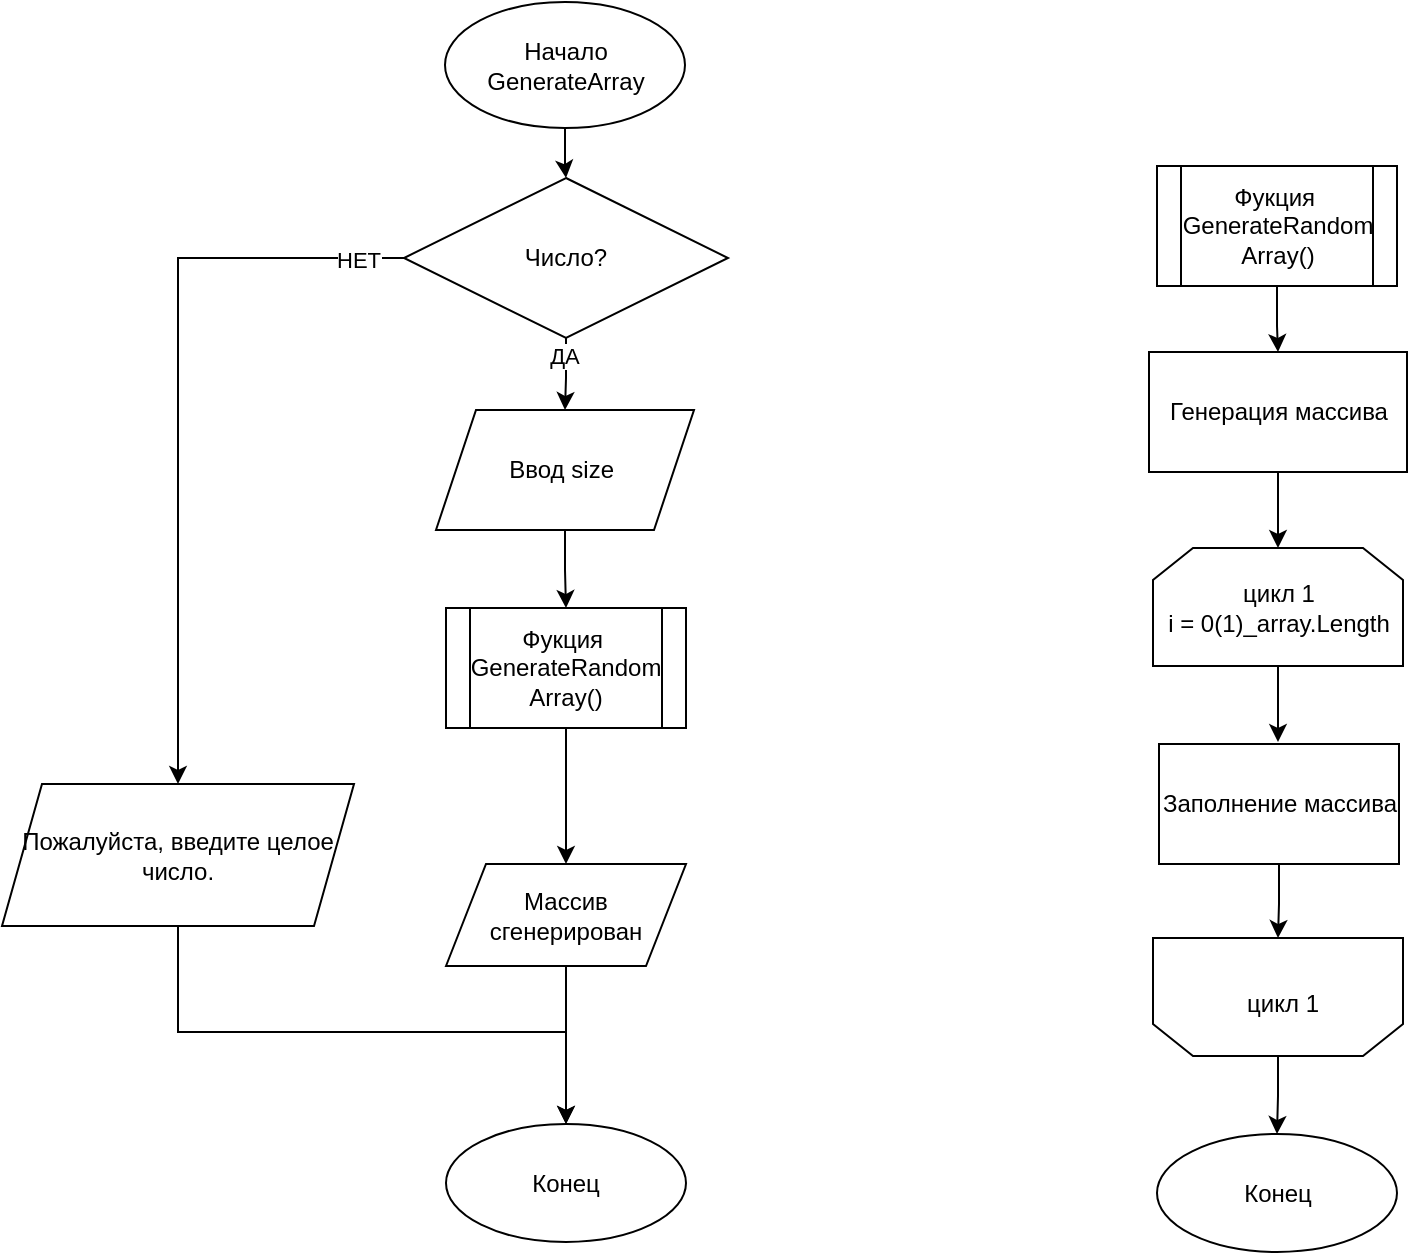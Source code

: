 <mxfile version="25.0.2" pages="4">
  <diagram id="C5RBs43oDa-KdzZeNtuy" name="Кнопка 1">
    <mxGraphModel dx="2769" dy="1393" grid="0" gridSize="10" guides="1" tooltips="1" connect="1" arrows="1" fold="1" page="0" pageScale="1" pageWidth="827" pageHeight="1169" math="0" shadow="0">
      <root>
        <mxCell id="WIyWlLk6GJQsqaUBKTNV-0" />
        <mxCell id="WIyWlLk6GJQsqaUBKTNV-1" parent="WIyWlLk6GJQsqaUBKTNV-0" />
        <mxCell id="ld-TX1qsW1LgsIbNy2Ez-4" value="Генерация массива" style="rounded=0;whiteSpace=wrap;html=1;" parent="WIyWlLk6GJQsqaUBKTNV-1" vertex="1">
          <mxGeometry x="-33.5" y="49" width="129" height="60" as="geometry" />
        </mxCell>
        <mxCell id="ld-TX1qsW1LgsIbNy2Ez-6" value="цикл 1&lt;br&gt;i = 0(1)_array.Length" style="shape=loopLimit;whiteSpace=wrap;html=1;" parent="WIyWlLk6GJQsqaUBKTNV-1" vertex="1">
          <mxGeometry x="-31.5" y="147" width="125" height="59" as="geometry" />
        </mxCell>
        <mxCell id="ld-TX1qsW1LgsIbNy2Ez-10" value="" style="endArrow=classic;html=1;rounded=0;entryX=0.5;entryY=0;entryDx=0;entryDy=0;exitX=0.5;exitY=1;exitDx=0;exitDy=0;" parent="WIyWlLk6GJQsqaUBKTNV-1" source="ld-TX1qsW1LgsIbNy2Ez-4" target="ld-TX1qsW1LgsIbNy2Ez-6" edge="1">
          <mxGeometry width="50" height="50" relative="1" as="geometry">
            <mxPoint x="-70" y="203" as="sourcePoint" />
            <mxPoint x="-20" y="153" as="targetPoint" />
          </mxGeometry>
        </mxCell>
        <mxCell id="ld-TX1qsW1LgsIbNy2Ez-11" value="" style="endArrow=classic;html=1;rounded=0;entryX=0.5;entryY=0;entryDx=0;entryDy=0;exitX=0.5;exitY=1;exitDx=0;exitDy=0;" parent="WIyWlLk6GJQsqaUBKTNV-1" source="ld-TX1qsW1LgsIbNy2Ez-6" edge="1">
          <mxGeometry width="50" height="50" relative="1" as="geometry">
            <mxPoint x="-64" y="248" as="sourcePoint" />
            <mxPoint x="31" y="244" as="targetPoint" />
          </mxGeometry>
        </mxCell>
        <mxCell id="XlfpOajvOO-uNW0RVGjl-26" style="edgeStyle=orthogonalEdgeStyle;rounded=0;orthogonalLoop=1;jettySize=auto;html=1;entryX=0.5;entryY=1;entryDx=0;entryDy=0;" edge="1" parent="WIyWlLk6GJQsqaUBKTNV-1" source="kFk_Uiexipm_ifbRQknb-1" target="XlfpOajvOO-uNW0RVGjl-5">
          <mxGeometry relative="1" as="geometry" />
        </mxCell>
        <mxCell id="kFk_Uiexipm_ifbRQknb-1" value="Заполнение массива" style="rounded=0;whiteSpace=wrap;html=1;" parent="WIyWlLk6GJQsqaUBKTNV-1" vertex="1">
          <mxGeometry x="-28.5" y="245" width="120" height="60" as="geometry" />
        </mxCell>
        <mxCell id="XlfpOajvOO-uNW0RVGjl-24" style="edgeStyle=orthogonalEdgeStyle;rounded=0;orthogonalLoop=1;jettySize=auto;html=1;" edge="1" parent="WIyWlLk6GJQsqaUBKTNV-1" source="XlfpOajvOO-uNW0RVGjl-0" target="ld-TX1qsW1LgsIbNy2Ez-4">
          <mxGeometry relative="1" as="geometry" />
        </mxCell>
        <mxCell id="XlfpOajvOO-uNW0RVGjl-0" value="Фукция&amp;nbsp;&lt;br&gt;GenerateRandom&lt;br&gt;Array()" style="shape=process;whiteSpace=wrap;html=1;backgroundOutline=1;" vertex="1" parent="WIyWlLk6GJQsqaUBKTNV-1">
          <mxGeometry x="-29.5" y="-44" width="120" height="60" as="geometry" />
        </mxCell>
        <mxCell id="XlfpOajvOO-uNW0RVGjl-28" style="edgeStyle=orthogonalEdgeStyle;rounded=0;orthogonalLoop=1;jettySize=auto;html=1;" edge="1" parent="WIyWlLk6GJQsqaUBKTNV-1" source="XlfpOajvOO-uNW0RVGjl-5" target="XlfpOajvOO-uNW0RVGjl-27">
          <mxGeometry relative="1" as="geometry" />
        </mxCell>
        <mxCell id="XlfpOajvOO-uNW0RVGjl-5" value="" style="shape=loopLimit;whiteSpace=wrap;html=1;rotation=-180;" vertex="1" parent="WIyWlLk6GJQsqaUBKTNV-1">
          <mxGeometry x="-31.5" y="342" width="125" height="59" as="geometry" />
        </mxCell>
        <mxCell id="XlfpOajvOO-uNW0RVGjl-22" style="edgeStyle=orthogonalEdgeStyle;rounded=0;orthogonalLoop=1;jettySize=auto;html=1;" edge="1" parent="WIyWlLk6GJQsqaUBKTNV-1" source="XlfpOajvOO-uNW0RVGjl-6" target="XlfpOajvOO-uNW0RVGjl-10">
          <mxGeometry relative="1" as="geometry" />
        </mxCell>
        <mxCell id="XlfpOajvOO-uNW0RVGjl-6" value="Начало GenerateArray" style="ellipse;whiteSpace=wrap;html=1;" vertex="1" parent="WIyWlLk6GJQsqaUBKTNV-1">
          <mxGeometry x="-385.5" y="-126" width="120" height="63" as="geometry" />
        </mxCell>
        <mxCell id="XlfpOajvOO-uNW0RVGjl-21" style="edgeStyle=orthogonalEdgeStyle;rounded=0;orthogonalLoop=1;jettySize=auto;html=1;" edge="1" parent="WIyWlLk6GJQsqaUBKTNV-1" source="XlfpOajvOO-uNW0RVGjl-7" target="XlfpOajvOO-uNW0RVGjl-14">
          <mxGeometry relative="1" as="geometry" />
        </mxCell>
        <mxCell id="XlfpOajvOO-uNW0RVGjl-7" value="Фукция&amp;nbsp;&lt;br&gt;GenerateRandom&lt;br&gt;Array()" style="shape=process;whiteSpace=wrap;html=1;backgroundOutline=1;" vertex="1" parent="WIyWlLk6GJQsqaUBKTNV-1">
          <mxGeometry x="-385" y="177" width="120" height="60" as="geometry" />
        </mxCell>
        <mxCell id="XlfpOajvOO-uNW0RVGjl-20" style="edgeStyle=orthogonalEdgeStyle;rounded=0;orthogonalLoop=1;jettySize=auto;html=1;" edge="1" parent="WIyWlLk6GJQsqaUBKTNV-1" source="XlfpOajvOO-uNW0RVGjl-9" target="XlfpOajvOO-uNW0RVGjl-7">
          <mxGeometry relative="1" as="geometry" />
        </mxCell>
        <mxCell id="XlfpOajvOO-uNW0RVGjl-9" value="Ввод size&amp;nbsp;" style="shape=parallelogram;perimeter=parallelogramPerimeter;whiteSpace=wrap;html=1;fixedSize=1;" vertex="1" parent="WIyWlLk6GJQsqaUBKTNV-1">
          <mxGeometry x="-390" y="78" width="129" height="60" as="geometry" />
        </mxCell>
        <mxCell id="XlfpOajvOO-uNW0RVGjl-11" style="edgeStyle=orthogonalEdgeStyle;rounded=0;orthogonalLoop=1;jettySize=auto;html=1;" edge="1" parent="WIyWlLk6GJQsqaUBKTNV-1" source="XlfpOajvOO-uNW0RVGjl-10" target="XlfpOajvOO-uNW0RVGjl-9">
          <mxGeometry relative="1" as="geometry" />
        </mxCell>
        <mxCell id="XlfpOajvOO-uNW0RVGjl-12" value="ДА" style="edgeLabel;html=1;align=center;verticalAlign=middle;resizable=0;points=[];" vertex="1" connectable="0" parent="XlfpOajvOO-uNW0RVGjl-11">
          <mxGeometry x="-0.528" y="-1" relative="1" as="geometry">
            <mxPoint as="offset" />
          </mxGeometry>
        </mxCell>
        <mxCell id="XlfpOajvOO-uNW0RVGjl-16" style="edgeStyle=orthogonalEdgeStyle;rounded=0;orthogonalLoop=1;jettySize=auto;html=1;" edge="1" parent="WIyWlLk6GJQsqaUBKTNV-1" source="XlfpOajvOO-uNW0RVGjl-10" target="XlfpOajvOO-uNW0RVGjl-15">
          <mxGeometry relative="1" as="geometry" />
        </mxCell>
        <mxCell id="XlfpOajvOO-uNW0RVGjl-17" value="НЕТ" style="edgeLabel;html=1;align=center;verticalAlign=middle;resizable=0;points=[];" vertex="1" connectable="0" parent="XlfpOajvOO-uNW0RVGjl-16">
          <mxGeometry x="-0.877" y="1" relative="1" as="geometry">
            <mxPoint as="offset" />
          </mxGeometry>
        </mxCell>
        <mxCell id="XlfpOajvOO-uNW0RVGjl-10" value="Число?" style="rhombus;whiteSpace=wrap;html=1;" vertex="1" parent="WIyWlLk6GJQsqaUBKTNV-1">
          <mxGeometry x="-406" y="-38" width="162" height="80" as="geometry" />
        </mxCell>
        <mxCell id="XlfpOajvOO-uNW0RVGjl-13" value="Конец" style="ellipse;whiteSpace=wrap;html=1;" vertex="1" parent="WIyWlLk6GJQsqaUBKTNV-1">
          <mxGeometry x="-385" y="435" width="120" height="59" as="geometry" />
        </mxCell>
        <mxCell id="XlfpOajvOO-uNW0RVGjl-19" style="edgeStyle=orthogonalEdgeStyle;rounded=0;orthogonalLoop=1;jettySize=auto;html=1;" edge="1" parent="WIyWlLk6GJQsqaUBKTNV-1" source="XlfpOajvOO-uNW0RVGjl-14" target="XlfpOajvOO-uNW0RVGjl-13">
          <mxGeometry relative="1" as="geometry" />
        </mxCell>
        <mxCell id="XlfpOajvOO-uNW0RVGjl-14" value="Массив &lt;br&gt;сгенерирован" style="shape=parallelogram;perimeter=parallelogramPerimeter;whiteSpace=wrap;html=1;fixedSize=1;" vertex="1" parent="WIyWlLk6GJQsqaUBKTNV-1">
          <mxGeometry x="-385" y="305" width="120" height="51" as="geometry" />
        </mxCell>
        <mxCell id="XlfpOajvOO-uNW0RVGjl-18" style="edgeStyle=orthogonalEdgeStyle;rounded=0;orthogonalLoop=1;jettySize=auto;html=1;entryX=0.5;entryY=0;entryDx=0;entryDy=0;" edge="1" parent="WIyWlLk6GJQsqaUBKTNV-1" source="XlfpOajvOO-uNW0RVGjl-15" target="XlfpOajvOO-uNW0RVGjl-13">
          <mxGeometry relative="1" as="geometry">
            <Array as="points">
              <mxPoint x="-519" y="389" />
              <mxPoint x="-325" y="389" />
            </Array>
          </mxGeometry>
        </mxCell>
        <mxCell id="XlfpOajvOO-uNW0RVGjl-15" value="Пожалуйста, введите целое число." style="shape=parallelogram;perimeter=parallelogramPerimeter;whiteSpace=wrap;html=1;fixedSize=1;" vertex="1" parent="WIyWlLk6GJQsqaUBKTNV-1">
          <mxGeometry x="-607" y="265" width="176" height="71" as="geometry" />
        </mxCell>
        <mxCell id="XlfpOajvOO-uNW0RVGjl-25" value="цикл 1" style="text;html=1;align=center;verticalAlign=middle;resizable=0;points=[];autosize=1;strokeColor=none;fillColor=none;" vertex="1" parent="WIyWlLk6GJQsqaUBKTNV-1">
          <mxGeometry x="6.5" y="361.5" width="53" height="26" as="geometry" />
        </mxCell>
        <mxCell id="XlfpOajvOO-uNW0RVGjl-27" value="Конец" style="ellipse;whiteSpace=wrap;html=1;" vertex="1" parent="WIyWlLk6GJQsqaUBKTNV-1">
          <mxGeometry x="-29.5" y="440" width="120" height="59" as="geometry" />
        </mxCell>
      </root>
    </mxGraphModel>
  </diagram>
  <diagram id="Ra217rDB6S7-nvrEZnt-" name="Кнопка 2">
    <mxGraphModel dx="2876" dy="2375" grid="1" gridSize="10" guides="1" tooltips="1" connect="1" arrows="1" fold="1" page="1" pageScale="1" pageWidth="827" pageHeight="1169" background="none" math="0" shadow="0">
      <root>
        <mxCell id="0" />
        <mxCell id="1" parent="0" />
        <mxCell id="yX4Cf_ULwvJnglfW9Mtt-11" style="edgeStyle=orthogonalEdgeStyle;rounded=0;orthogonalLoop=1;jettySize=auto;html=1;" parent="1" source="yX4Cf_ULwvJnglfW9Mtt-12" target="yX4Cf_ULwvJnglfW9Mtt-21" edge="1">
          <mxGeometry relative="1" as="geometry" />
        </mxCell>
        <mxCell id="yX4Cf_ULwvJnglfW9Mtt-12" value="Начало&amp;nbsp;&lt;br&gt;ShowOriginalGraph" style="ellipse;whiteSpace=wrap;html=1;" parent="1" vertex="1">
          <mxGeometry x="-385.5" y="-126" width="120" height="63" as="geometry" />
        </mxCell>
        <mxCell id="yX4Cf_ULwvJnglfW9Mtt-13" style="edgeStyle=orthogonalEdgeStyle;rounded=0;orthogonalLoop=1;jettySize=auto;html=1;" parent="1" source="yX4Cf_ULwvJnglfW9Mtt-14" target="yX4Cf_ULwvJnglfW9Mtt-24" edge="1">
          <mxGeometry relative="1" as="geometry" />
        </mxCell>
        <mxCell id="yX4Cf_ULwvJnglfW9Mtt-14" value="Фукция&amp;nbsp;&lt;br&gt;GetArray()" style="shape=process;whiteSpace=wrap;html=1;backgroundOutline=1;" parent="1" vertex="1">
          <mxGeometry x="-385" y="177" width="120" height="60" as="geometry" />
        </mxCell>
        <mxCell id="yX4Cf_ULwvJnglfW9Mtt-15" style="edgeStyle=orthogonalEdgeStyle;rounded=0;orthogonalLoop=1;jettySize=auto;html=1;" parent="1" source="yX4Cf_ULwvJnglfW9Mtt-29" target="yX4Cf_ULwvJnglfW9Mtt-14" edge="1">
          <mxGeometry relative="1" as="geometry">
            <mxPoint x="-325" y="150" as="sourcePoint" />
          </mxGeometry>
        </mxCell>
        <mxCell id="yX4Cf_ULwvJnglfW9Mtt-17" style="edgeStyle=orthogonalEdgeStyle;rounded=0;orthogonalLoop=1;jettySize=auto;html=1;entryX=0.5;entryY=0;entryDx=0;entryDy=0;" parent="1" source="yX4Cf_ULwvJnglfW9Mtt-21" target="yX4Cf_ULwvJnglfW9Mtt-29" edge="1">
          <mxGeometry relative="1" as="geometry">
            <mxPoint x="-325.5" y="78" as="targetPoint" />
          </mxGeometry>
        </mxCell>
        <mxCell id="yX4Cf_ULwvJnglfW9Mtt-18" value="НЕТ" style="edgeLabel;html=1;align=center;verticalAlign=middle;resizable=0;points=[];" parent="yX4Cf_ULwvJnglfW9Mtt-17" vertex="1" connectable="0">
          <mxGeometry x="-0.528" y="-1" relative="1" as="geometry">
            <mxPoint as="offset" />
          </mxGeometry>
        </mxCell>
        <mxCell id="yX4Cf_ULwvJnglfW9Mtt-19" style="edgeStyle=orthogonalEdgeStyle;rounded=0;orthogonalLoop=1;jettySize=auto;html=1;" parent="1" source="yX4Cf_ULwvJnglfW9Mtt-21" edge="1">
          <mxGeometry relative="1" as="geometry">
            <mxPoint x="-519" y="410" as="targetPoint" />
          </mxGeometry>
        </mxCell>
        <mxCell id="yX4Cf_ULwvJnglfW9Mtt-20" value="ДА" style="edgeLabel;html=1;align=center;verticalAlign=middle;resizable=0;points=[];" parent="yX4Cf_ULwvJnglfW9Mtt-19" vertex="1" connectable="0">
          <mxGeometry x="-0.877" y="1" relative="1" as="geometry">
            <mxPoint as="offset" />
          </mxGeometry>
        </mxCell>
        <mxCell id="yX4Cf_ULwvJnglfW9Mtt-21" value="_arrayProcessor == null" style="rhombus;whiteSpace=wrap;html=1;" parent="1" vertex="1">
          <mxGeometry x="-406" y="-38" width="162" height="80" as="geometry" />
        </mxCell>
        <mxCell id="yX4Cf_ULwvJnglfW9Mtt-22" value="Конец" style="ellipse;whiteSpace=wrap;html=1;" parent="1" vertex="1">
          <mxGeometry x="-385" y="450" width="120" height="59" as="geometry" />
        </mxCell>
        <mxCell id="yX4Cf_ULwvJnglfW9Mtt-23" style="edgeStyle=orthogonalEdgeStyle;rounded=0;orthogonalLoop=1;jettySize=auto;html=1;" parent="1" source="yX4Cf_ULwvJnglfW9Mtt-24" target="yX4Cf_ULwvJnglfW9Mtt-22" edge="1">
          <mxGeometry relative="1" as="geometry" />
        </mxCell>
        <mxCell id="yX4Cf_ULwvJnglfW9Mtt-24" value="Вывод графика" style="shape=parallelogram;perimeter=parallelogramPerimeter;whiteSpace=wrap;html=1;fixedSize=1;" parent="1" vertex="1">
          <mxGeometry x="-385.5" y="342" width="120" height="51" as="geometry" />
        </mxCell>
        <mxCell id="yX4Cf_ULwvJnglfW9Mtt-25" style="edgeStyle=orthogonalEdgeStyle;rounded=0;orthogonalLoop=1;jettySize=auto;html=1;entryX=0.5;entryY=0;entryDx=0;entryDy=0;" parent="1" target="yX4Cf_ULwvJnglfW9Mtt-22" edge="1">
          <mxGeometry relative="1" as="geometry">
            <Array as="points">
              <mxPoint x="-519" y="420" />
              <mxPoint x="-325" y="420" />
            </Array>
            <mxPoint x="-519" y="301" as="sourcePoint" />
          </mxGeometry>
        </mxCell>
        <mxCell id="yX4Cf_ULwvJnglfW9Mtt-29" value="Заполнение массива" style="rounded=0;whiteSpace=wrap;html=1;" parent="1" vertex="1">
          <mxGeometry x="-385" y="87" width="120" height="60" as="geometry" />
        </mxCell>
        <mxCell id="tQ-mtYBVilTG7yFa0IZ4-1" value="Фукция&amp;nbsp;&lt;br&gt;DrawHistogram" style="shape=process;whiteSpace=wrap;html=1;backgroundOutline=1;" parent="1" vertex="1">
          <mxGeometry x="-385" y="260" width="120" height="60" as="geometry" />
        </mxCell>
        <mxCell id="0juEWegqLaKRj6w1cPGY-1" value="Очищаем старые элементы Canvas" style="rounded=0;whiteSpace=wrap;html=1;" parent="1" vertex="1">
          <mxGeometry x="-70" y="-27" width="129" height="60" as="geometry" />
        </mxCell>
        <mxCell id="0juEWegqLaKRj6w1cPGY-2" value="цикл 1&lt;br&gt;i = 0(1)_data.Lenght" style="shape=loopLimit;whiteSpace=wrap;html=1;" parent="1" vertex="1">
          <mxGeometry x="-66" y="160" width="125" height="59" as="geometry" />
        </mxCell>
        <mxCell id="0juEWegqLaKRj6w1cPGY-3" value="" style="endArrow=classic;html=1;rounded=0;exitX=0.5;exitY=1;exitDx=0;exitDy=0;" parent="1" source="0juEWegqLaKRj6w1cPGY-1" edge="1">
          <mxGeometry width="50" height="50" relative="1" as="geometry">
            <mxPoint x="-106.5" y="127" as="sourcePoint" />
            <mxPoint x="-5" y="60" as="targetPoint" />
          </mxGeometry>
        </mxCell>
        <mxCell id="0juEWegqLaKRj6w1cPGY-4" value="" style="endArrow=classic;html=1;rounded=0;exitX=0.5;exitY=1;exitDx=0;exitDy=0;entryX=0.5;entryY=0;entryDx=0;entryDy=0;" parent="1" source="0juEWegqLaKRj6w1cPGY-2" edge="1" target="Dnr6A02j90dr0Be-GR76-4">
          <mxGeometry width="50" height="50" relative="1" as="geometry">
            <mxPoint x="-98.5" y="261" as="sourcePoint" />
            <mxPoint x="-3" y="265" as="targetPoint" />
          </mxGeometry>
        </mxCell>
        <mxCell id="0juEWegqLaKRj6w1cPGY-5" style="edgeStyle=orthogonalEdgeStyle;rounded=0;orthogonalLoop=1;jettySize=auto;html=1;entryX=0.5;entryY=1;entryDx=0;entryDy=0;" parent="1" target="0juEWegqLaKRj6w1cPGY-10" edge="1">
          <mxGeometry relative="1" as="geometry">
            <mxPoint x="-1.5" y="530" as="sourcePoint" />
          </mxGeometry>
        </mxCell>
        <mxCell id="0juEWegqLaKRj6w1cPGY-7" style="edgeStyle=orthogonalEdgeStyle;rounded=0;orthogonalLoop=1;jettySize=auto;html=1;" parent="1" source="0juEWegqLaKRj6w1cPGY-8" target="0juEWegqLaKRj6w1cPGY-1" edge="1">
          <mxGeometry relative="1" as="geometry" />
        </mxCell>
        <mxCell id="0juEWegqLaKRj6w1cPGY-8" value="Фукция&amp;nbsp;&lt;br style=&quot;border-color: var(--border-color);&quot;&gt;DrawHistogram" style="shape=process;whiteSpace=wrap;html=1;backgroundOutline=1;" parent="1" vertex="1">
          <mxGeometry x="-66" y="-120" width="120" height="60" as="geometry" />
        </mxCell>
        <mxCell id="0juEWegqLaKRj6w1cPGY-10" value="" style="shape=loopLimit;whiteSpace=wrap;html=1;rotation=-180;" parent="1" vertex="1">
          <mxGeometry x="-64.5" y="567" width="125" height="59" as="geometry" />
        </mxCell>
        <mxCell id="0juEWegqLaKRj6w1cPGY-11" value="цикл 1" style="text;html=1;align=center;verticalAlign=middle;resizable=0;points=[];autosize=1;strokeColor=none;fillColor=none;" parent="1" vertex="1">
          <mxGeometry x="-26.5" y="586.5" width="53" height="26" as="geometry" />
        </mxCell>
        <mxCell id="0juEWegqLaKRj6w1cPGY-12" value="Конец" style="ellipse;whiteSpace=wrap;html=1;" parent="1" vertex="1">
          <mxGeometry x="-66" y="760" width="120" height="59" as="geometry" />
        </mxCell>
        <mxCell id="Dnr6A02j90dr0Be-GR76-1" value="Добавляем заголовок гистограммы" style="rounded=0;whiteSpace=wrap;html=1;" vertex="1" parent="1">
          <mxGeometry x="-70.5" y="60" width="129" height="60" as="geometry" />
        </mxCell>
        <mxCell id="Dnr6A02j90dr0Be-GR76-3" value="" style="endArrow=classic;html=1;rounded=0;exitX=0.5;exitY=1;exitDx=0;exitDy=0;entryX=0.478;entryY=0.048;entryDx=0;entryDy=0;entryPerimeter=0;" edge="1" parent="1" source="Dnr6A02j90dr0Be-GR76-1" target="0juEWegqLaKRj6w1cPGY-2">
          <mxGeometry width="50" height="50" relative="1" as="geometry">
            <mxPoint x="-60" y="270" as="sourcePoint" />
            <mxPoint x="-10" y="220" as="targetPoint" />
          </mxGeometry>
        </mxCell>
        <mxCell id="Dnr6A02j90dr0Be-GR76-4" value="Вычисляем высоту столбца" style="rounded=0;whiteSpace=wrap;html=1;" vertex="1" parent="1">
          <mxGeometry x="-68.5" y="270" width="129" height="60" as="geometry" />
        </mxCell>
        <mxCell id="Dnr6A02j90dr0Be-GR76-5" value="Создаем столбик гистограммы" style="rounded=0;whiteSpace=wrap;html=1;" vertex="1" parent="1">
          <mxGeometry x="-70.5" y="370" width="129" height="60" as="geometry" />
        </mxCell>
        <mxCell id="Dnr6A02j90dr0Be-GR76-6" value="Добавляем подпись к столбцу" style="rounded=0;whiteSpace=wrap;html=1;" vertex="1" parent="1">
          <mxGeometry x="-73" y="470" width="129" height="60" as="geometry" />
        </mxCell>
        <mxCell id="Dnr6A02j90dr0Be-GR76-10" value="" style="endArrow=classic;html=1;rounded=0;exitX=0.5;exitY=1;exitDx=0;exitDy=0;entryX=0.5;entryY=0;entryDx=0;entryDy=0;" edge="1" parent="1" source="Dnr6A02j90dr0Be-GR76-4">
          <mxGeometry width="50" height="50" relative="1" as="geometry">
            <mxPoint x="-3" y="320" as="sourcePoint" />
            <mxPoint x="-4" y="371" as="targetPoint" />
          </mxGeometry>
        </mxCell>
        <mxCell id="Dnr6A02j90dr0Be-GR76-11" value="" style="endArrow=classic;html=1;rounded=0;entryX=0.5;entryY=0;entryDx=0;entryDy=0;" edge="1" parent="1">
          <mxGeometry width="50" height="50" relative="1" as="geometry">
            <mxPoint x="-3.74" y="430" as="sourcePoint" />
            <mxPoint x="-3.74" y="470" as="targetPoint" />
          </mxGeometry>
        </mxCell>
        <mxCell id="Dnr6A02j90dr0Be-GR76-12" value="Вывод графика" style="shape=parallelogram;perimeter=parallelogramPerimeter;whiteSpace=wrap;html=1;fixedSize=1;" vertex="1" parent="1">
          <mxGeometry x="-66" y="670" width="120" height="51" as="geometry" />
        </mxCell>
        <mxCell id="Dnr6A02j90dr0Be-GR76-14" style="edgeStyle=orthogonalEdgeStyle;rounded=0;orthogonalLoop=1;jettySize=auto;html=1;entryX=0.5;entryY=1;entryDx=0;entryDy=0;exitX=0.5;exitY=0;exitDx=0;exitDy=0;" edge="1" parent="1" source="0juEWegqLaKRj6w1cPGY-10">
          <mxGeometry relative="1" as="geometry">
            <mxPoint x="-2.48" y="630" as="sourcePoint" />
            <mxPoint x="-2.48" y="670" as="targetPoint" />
          </mxGeometry>
        </mxCell>
        <mxCell id="Dnr6A02j90dr0Be-GR76-16" value="" style="endArrow=classic;html=1;rounded=0;exitX=0.5;exitY=1;exitDx=0;exitDy=0;entryX=0.5;entryY=0;entryDx=0;entryDy=0;" edge="1" parent="1" source="Dnr6A02j90dr0Be-GR76-12" target="0juEWegqLaKRj6w1cPGY-12">
          <mxGeometry width="50" height="50" relative="1" as="geometry">
            <mxPoint x="-40" y="590" as="sourcePoint" />
            <mxPoint x="10" y="540" as="targetPoint" />
          </mxGeometry>
        </mxCell>
      </root>
    </mxGraphModel>
  </diagram>
  <diagram id="YGWQA43ZK4gQrLgMmFAE" name="Кнопка 3">
    <mxGraphModel dx="2876" dy="2375" grid="0" gridSize="10" guides="1" tooltips="1" connect="1" arrows="1" fold="1" page="1" pageScale="1" pageWidth="827" pageHeight="1169" math="0" shadow="0">
      <root>
        <mxCell id="0" />
        <mxCell id="1" parent="0" />
        <mxCell id="9vngkSdMKXSfnzAaZpk8-1" style="edgeStyle=orthogonalEdgeStyle;rounded=0;orthogonalLoop=1;jettySize=auto;html=1;" edge="1" parent="1" source="9vngkSdMKXSfnzAaZpk8-2" target="9vngkSdMKXSfnzAaZpk8-10">
          <mxGeometry relative="1" as="geometry" />
        </mxCell>
        <mxCell id="9vngkSdMKXSfnzAaZpk8-2" value="Начало&amp;nbsp;&lt;br&gt;ShowEvenGraph" style="ellipse;whiteSpace=wrap;html=1;" vertex="1" parent="1">
          <mxGeometry x="-385.5" y="-126" width="120" height="63" as="geometry" />
        </mxCell>
        <mxCell id="9vngkSdMKXSfnzAaZpk8-3" style="edgeStyle=orthogonalEdgeStyle;rounded=0;orthogonalLoop=1;jettySize=auto;html=1;entryX=0.5;entryY=0;entryDx=0;entryDy=0;" edge="1" parent="1" source="9vngkSdMKXSfnzAaZpk8-4" target="9vngkSdMKXSfnzAaZpk8-16">
          <mxGeometry relative="1" as="geometry" />
        </mxCell>
        <mxCell id="9vngkSdMKXSfnzAaZpk8-4" value="Фукция&amp;nbsp;&lt;br&gt;GetArray()" style="shape=process;whiteSpace=wrap;html=1;backgroundOutline=1;" vertex="1" parent="1">
          <mxGeometry x="-379.5" y="240" width="120" height="60" as="geometry" />
        </mxCell>
        <mxCell id="9vngkSdMKXSfnzAaZpk8-6" style="edgeStyle=orthogonalEdgeStyle;rounded=0;orthogonalLoop=1;jettySize=auto;html=1;entryX=0.5;entryY=0;entryDx=0;entryDy=0;" edge="1" parent="1" source="9vngkSdMKXSfnzAaZpk8-10" target="9vngkSdMKXSfnzAaZpk8-15">
          <mxGeometry relative="1" as="geometry">
            <mxPoint x="-325.5" y="78" as="targetPoint" />
          </mxGeometry>
        </mxCell>
        <mxCell id="9vngkSdMKXSfnzAaZpk8-7" value="ДА" style="edgeLabel;html=1;align=center;verticalAlign=middle;resizable=0;points=[];" vertex="1" connectable="0" parent="9vngkSdMKXSfnzAaZpk8-6">
          <mxGeometry x="-0.528" y="-1" relative="1" as="geometry">
            <mxPoint as="offset" />
          </mxGeometry>
        </mxCell>
        <mxCell id="9vngkSdMKXSfnzAaZpk8-8" style="edgeStyle=orthogonalEdgeStyle;rounded=0;orthogonalLoop=1;jettySize=auto;html=1;endArrow=none;endFill=0;" edge="1" parent="1" source="9vngkSdMKXSfnzAaZpk8-10">
          <mxGeometry relative="1" as="geometry">
            <mxPoint x="-519" y="410" as="targetPoint" />
          </mxGeometry>
        </mxCell>
        <mxCell id="9vngkSdMKXSfnzAaZpk8-9" value="НЕТ" style="edgeLabel;html=1;align=center;verticalAlign=middle;resizable=0;points=[];" vertex="1" connectable="0" parent="9vngkSdMKXSfnzAaZpk8-8">
          <mxGeometry x="-0.877" y="1" relative="1" as="geometry">
            <mxPoint as="offset" />
          </mxGeometry>
        </mxCell>
        <mxCell id="9vngkSdMKXSfnzAaZpk8-10" value="Четное число" style="rhombus;whiteSpace=wrap;html=1;" vertex="1" parent="1">
          <mxGeometry x="-406" y="-38" width="162" height="80" as="geometry" />
        </mxCell>
        <mxCell id="9vngkSdMKXSfnzAaZpk8-11" value="Конец" style="ellipse;whiteSpace=wrap;html=1;" vertex="1" parent="1">
          <mxGeometry x="-379.5" y="513" width="120" height="59" as="geometry" />
        </mxCell>
        <mxCell id="9vngkSdMKXSfnzAaZpk8-12" style="edgeStyle=orthogonalEdgeStyle;rounded=0;orthogonalLoop=1;jettySize=auto;html=1;" edge="1" parent="1" source="9vngkSdMKXSfnzAaZpk8-13" target="9vngkSdMKXSfnzAaZpk8-11">
          <mxGeometry relative="1" as="geometry" />
        </mxCell>
        <mxCell id="9vngkSdMKXSfnzAaZpk8-13" value="Вывод графика четных&amp;nbsp;&lt;span style=&quot;background-color: initial;&quot;&gt;чисел&lt;/span&gt;" style="shape=parallelogram;perimeter=parallelogramPerimeter;whiteSpace=wrap;html=1;fixedSize=1;" vertex="1" parent="1">
          <mxGeometry x="-380" y="405" width="120" height="51" as="geometry" />
        </mxCell>
        <mxCell id="9vngkSdMKXSfnzAaZpk8-14" style="edgeStyle=orthogonalEdgeStyle;rounded=0;orthogonalLoop=1;jettySize=auto;html=1;entryX=0.5;entryY=0;entryDx=0;entryDy=0;" edge="1" parent="1" target="9vngkSdMKXSfnzAaZpk8-11">
          <mxGeometry relative="1" as="geometry">
            <Array as="points">
              <mxPoint x="-519" y="490" />
              <mxPoint x="-319" y="490" />
            </Array>
            <mxPoint x="-519" y="301" as="sourcePoint" />
          </mxGeometry>
        </mxCell>
        <mxCell id="9vngkSdMKXSfnzAaZpk8-15" value="Заполнение массива" style="rounded=0;whiteSpace=wrap;html=1;" vertex="1" parent="1">
          <mxGeometry x="-385" y="120" width="120" height="60" as="geometry" />
        </mxCell>
        <mxCell id="9vngkSdMKXSfnzAaZpk8-16" value="Фукция&amp;nbsp;&lt;br&gt;DrawHistogram" style="shape=process;whiteSpace=wrap;html=1;backgroundOutline=1;" vertex="1" parent="1">
          <mxGeometry x="-379.5" y="323" width="120" height="60" as="geometry" />
        </mxCell>
        <mxCell id="9vngkSdMKXSfnzAaZpk8-19" style="edgeStyle=orthogonalEdgeStyle;rounded=0;orthogonalLoop=1;jettySize=auto;html=1;entryX=0.5;entryY=0;entryDx=0;entryDy=0;" edge="1" parent="1">
          <mxGeometry relative="1" as="geometry">
            <mxPoint x="-319.79" y="382" as="sourcePoint" />
            <mxPoint x="-319.79" y="405" as="targetPoint" />
          </mxGeometry>
        </mxCell>
        <mxCell id="9vngkSdMKXSfnzAaZpk8-21" style="edgeStyle=orthogonalEdgeStyle;rounded=0;orthogonalLoop=1;jettySize=auto;html=1;exitX=0.5;exitY=1;exitDx=0;exitDy=0;entryX=0.46;entryY=-0.04;entryDx=0;entryDy=0;entryPerimeter=0;" edge="1" parent="1" source="9vngkSdMKXSfnzAaZpk8-15" target="9vngkSdMKXSfnzAaZpk8-4">
          <mxGeometry relative="1" as="geometry" />
        </mxCell>
      </root>
    </mxGraphModel>
  </diagram>
  <diagram id="h9tXOAqsfTbXo-VuUNn1" name="Кнопка 4">
    <mxGraphModel dx="2739" dy="2294" grid="1" gridSize="10" guides="1" tooltips="1" connect="1" arrows="1" fold="1" page="1" pageScale="1" pageWidth="827" pageHeight="1169" math="0" shadow="0">
      <root>
        <mxCell id="0" />
        <mxCell id="1" parent="0" />
        <mxCell id="HgZ62uKgYGTgFzOGolkW-1" style="edgeStyle=orthogonalEdgeStyle;rounded=0;orthogonalLoop=1;jettySize=auto;html=1;" edge="1" parent="1" source="HgZ62uKgYGTgFzOGolkW-2" target="HgZ62uKgYGTgFzOGolkW-9">
          <mxGeometry relative="1" as="geometry" />
        </mxCell>
        <mxCell id="HgZ62uKgYGTgFzOGolkW-2" value="Начало&amp;nbsp;&lt;br&gt;ShowOddGraph" style="ellipse;whiteSpace=wrap;html=1;" vertex="1" parent="1">
          <mxGeometry x="-385.5" y="-126" width="120" height="63" as="geometry" />
        </mxCell>
        <mxCell id="HgZ62uKgYGTgFzOGolkW-3" style="edgeStyle=orthogonalEdgeStyle;rounded=0;orthogonalLoop=1;jettySize=auto;html=1;entryX=0.5;entryY=0;entryDx=0;entryDy=0;" edge="1" parent="1" source="HgZ62uKgYGTgFzOGolkW-4" target="HgZ62uKgYGTgFzOGolkW-15">
          <mxGeometry relative="1" as="geometry" />
        </mxCell>
        <mxCell id="HgZ62uKgYGTgFzOGolkW-4" value="Фукция&amp;nbsp;&lt;br&gt;GetArray()" style="shape=process;whiteSpace=wrap;html=1;backgroundOutline=1;" vertex="1" parent="1">
          <mxGeometry x="-379.5" y="240" width="120" height="60" as="geometry" />
        </mxCell>
        <mxCell id="HgZ62uKgYGTgFzOGolkW-5" style="edgeStyle=orthogonalEdgeStyle;rounded=0;orthogonalLoop=1;jettySize=auto;html=1;entryX=0.5;entryY=0;entryDx=0;entryDy=0;" edge="1" parent="1" source="HgZ62uKgYGTgFzOGolkW-9" target="HgZ62uKgYGTgFzOGolkW-14">
          <mxGeometry relative="1" as="geometry">
            <mxPoint x="-325.5" y="78" as="targetPoint" />
          </mxGeometry>
        </mxCell>
        <mxCell id="HgZ62uKgYGTgFzOGolkW-6" value="ДА" style="edgeLabel;html=1;align=center;verticalAlign=middle;resizable=0;points=[];" vertex="1" connectable="0" parent="HgZ62uKgYGTgFzOGolkW-5">
          <mxGeometry x="-0.528" y="-1" relative="1" as="geometry">
            <mxPoint as="offset" />
          </mxGeometry>
        </mxCell>
        <mxCell id="HgZ62uKgYGTgFzOGolkW-7" style="edgeStyle=orthogonalEdgeStyle;rounded=0;orthogonalLoop=1;jettySize=auto;html=1;endArrow=none;endFill=0;" edge="1" parent="1" source="HgZ62uKgYGTgFzOGolkW-9">
          <mxGeometry relative="1" as="geometry">
            <mxPoint x="-519" y="410" as="targetPoint" />
          </mxGeometry>
        </mxCell>
        <mxCell id="HgZ62uKgYGTgFzOGolkW-8" value="НЕТ" style="edgeLabel;html=1;align=center;verticalAlign=middle;resizable=0;points=[];" vertex="1" connectable="0" parent="HgZ62uKgYGTgFzOGolkW-7">
          <mxGeometry x="-0.877" y="1" relative="1" as="geometry">
            <mxPoint as="offset" />
          </mxGeometry>
        </mxCell>
        <mxCell id="HgZ62uKgYGTgFzOGolkW-9" value="Нечетное число" style="rhombus;whiteSpace=wrap;html=1;" vertex="1" parent="1">
          <mxGeometry x="-406" y="-38" width="162" height="80" as="geometry" />
        </mxCell>
        <mxCell id="HgZ62uKgYGTgFzOGolkW-10" value="Конец" style="ellipse;whiteSpace=wrap;html=1;" vertex="1" parent="1">
          <mxGeometry x="-379.5" y="513" width="120" height="59" as="geometry" />
        </mxCell>
        <mxCell id="HgZ62uKgYGTgFzOGolkW-11" style="edgeStyle=orthogonalEdgeStyle;rounded=0;orthogonalLoop=1;jettySize=auto;html=1;" edge="1" parent="1" source="HgZ62uKgYGTgFzOGolkW-12" target="HgZ62uKgYGTgFzOGolkW-10">
          <mxGeometry relative="1" as="geometry" />
        </mxCell>
        <mxCell id="HgZ62uKgYGTgFzOGolkW-12" value="Вывод графика нечетных чисел" style="shape=parallelogram;perimeter=parallelogramPerimeter;whiteSpace=wrap;html=1;fixedSize=1;" vertex="1" parent="1">
          <mxGeometry x="-380" y="405" width="120" height="51" as="geometry" />
        </mxCell>
        <mxCell id="HgZ62uKgYGTgFzOGolkW-13" style="edgeStyle=orthogonalEdgeStyle;rounded=0;orthogonalLoop=1;jettySize=auto;html=1;entryX=0.5;entryY=0;entryDx=0;entryDy=0;" edge="1" parent="1" target="HgZ62uKgYGTgFzOGolkW-10">
          <mxGeometry relative="1" as="geometry">
            <Array as="points">
              <mxPoint x="-519" y="490" />
              <mxPoint x="-319" y="490" />
            </Array>
            <mxPoint x="-519" y="301" as="sourcePoint" />
          </mxGeometry>
        </mxCell>
        <mxCell id="HgZ62uKgYGTgFzOGolkW-14" value="Заполнение массива" style="rounded=0;whiteSpace=wrap;html=1;" vertex="1" parent="1">
          <mxGeometry x="-385" y="120" width="120" height="60" as="geometry" />
        </mxCell>
        <mxCell id="HgZ62uKgYGTgFzOGolkW-15" value="Фукция&amp;nbsp;&lt;br&gt;DrawHistogram" style="shape=process;whiteSpace=wrap;html=1;backgroundOutline=1;" vertex="1" parent="1">
          <mxGeometry x="-379.5" y="323" width="120" height="60" as="geometry" />
        </mxCell>
        <mxCell id="HgZ62uKgYGTgFzOGolkW-16" style="edgeStyle=orthogonalEdgeStyle;rounded=0;orthogonalLoop=1;jettySize=auto;html=1;entryX=0.5;entryY=0;entryDx=0;entryDy=0;" edge="1" parent="1">
          <mxGeometry relative="1" as="geometry">
            <mxPoint x="-319.79" y="382" as="sourcePoint" />
            <mxPoint x="-319.79" y="405" as="targetPoint" />
          </mxGeometry>
        </mxCell>
        <mxCell id="HgZ62uKgYGTgFzOGolkW-17" style="edgeStyle=orthogonalEdgeStyle;rounded=0;orthogonalLoop=1;jettySize=auto;html=1;exitX=0.5;exitY=1;exitDx=0;exitDy=0;entryX=0.46;entryY=-0.04;entryDx=0;entryDy=0;entryPerimeter=0;" edge="1" parent="1" source="HgZ62uKgYGTgFzOGolkW-14" target="HgZ62uKgYGTgFzOGolkW-4">
          <mxGeometry relative="1" as="geometry" />
        </mxCell>
      </root>
    </mxGraphModel>
  </diagram>
</mxfile>
